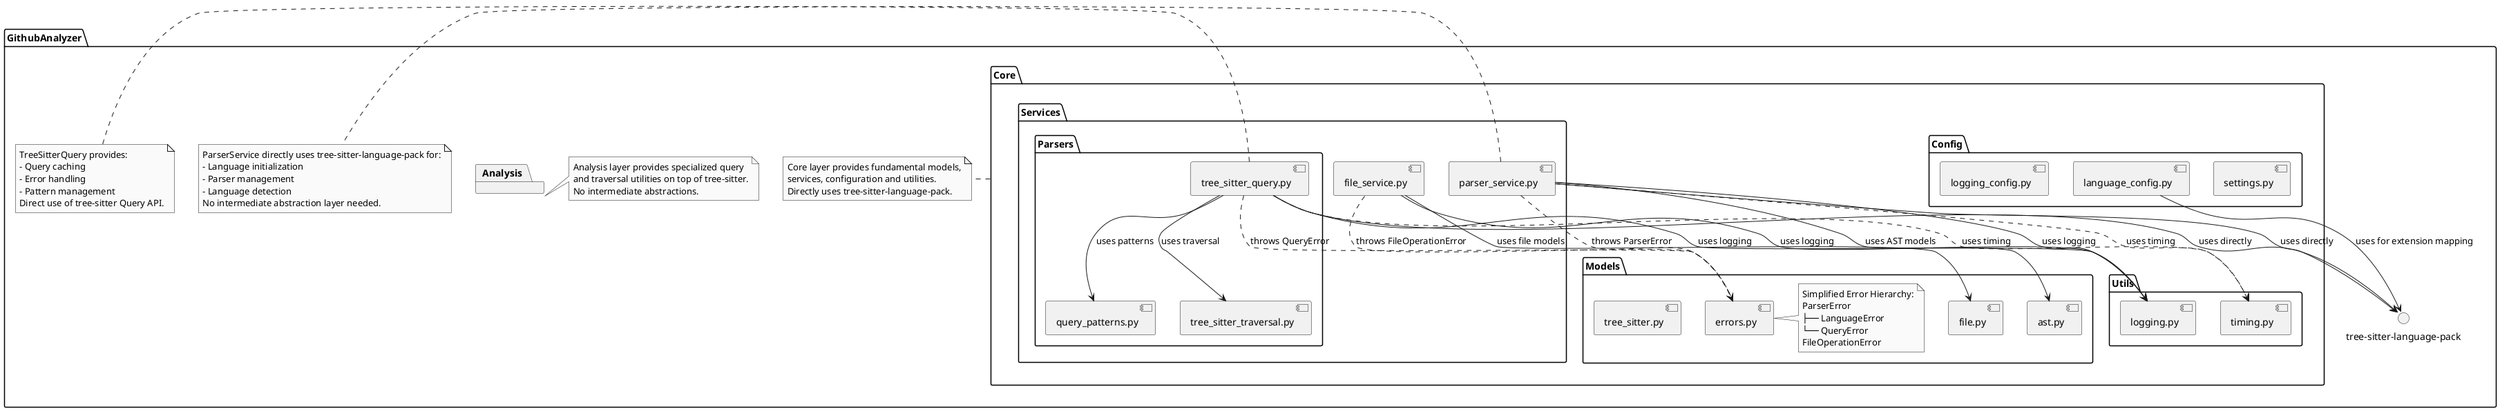 @startuml github_analyzer_architecture

' Styling
skinparam componentStyle uml2
skinparam backgroundColor white
skinparam monochrome true

package "GithubAnalyzer" {
    ' Core Layer
    package "Core" {
        package "Models" {
            component [errors.py] as EM
            component [file.py] as FM
            component [ast.py] as AST
            
            note right of EM
                Simplified Error Hierarchy:
                ParserError
                ├── LanguageError
                └── QueryError
                FileOperationError
            end note
        }
        
        package "Services" {
            component [file_service.py] as FS
            component [parser_service.py] as PS
        }

        package "Config" {
            component [settings.py] as SET
            component [language_config.py] as LC
            component [logging_config.py] as LOG
        }

        package "Utils" {
            component [logging.py] as LG
            component [timing.py] as TM
        }
    }

    ' Analysis Layer
    package "Analysis" {
        package "Models" {
            component [tree_sitter.py] as TSM
        }
        
        package "Services" {
            package "Parsers" {
                component [tree_sitter_query.py] as TSQ
                component [tree_sitter_traversal.py] as TST
                component [query_patterns.py] as QP
            }
        }
    }

    ' Dependencies
    FS --> FM : uses file models
    PS --> AST : uses AST models
    PS --> "tree-sitter-language-pack" : uses directly
    TSQ --> "tree-sitter-language-pack" : uses directly
    TSQ --> TST : uses traversal
    TSQ --> QP : uses patterns
    LC --> "tree-sitter-language-pack" : uses for extension mapping

    ' Error Usage Dependencies
    FS ..> EM : throws FileOperationError
    PS ..> EM : throws ParserError
    TSQ ..> EM : throws QueryError

    ' Logging Usage
    FS --> LG : uses logging
    PS --> LG : uses logging
    TSQ --> LG : uses logging

    ' Timer Usage
    PS ..> TM : uses timing
    TSQ ..> TM : uses timing

    note right of Core
        Core layer provides fundamental models,
        services, configuration and utilities.
        Directly uses tree-sitter-language-pack.
    end note

    note right of Analysis
        Analysis layer provides specialized query
        and traversal utilities on top of tree-sitter.
        No intermediate abstractions.
    end note

    note right of PS
        ParserService directly uses tree-sitter-language-pack for:
        - Language initialization
        - Parser management
        - Language detection
        No intermediate abstraction layer needed.
    end note

    note right of TSQ
        TreeSitterQuery provides:
        - Query caching
        - Error handling
        - Pattern management
        Direct use of tree-sitter Query API.
    end note
}

@enduml 